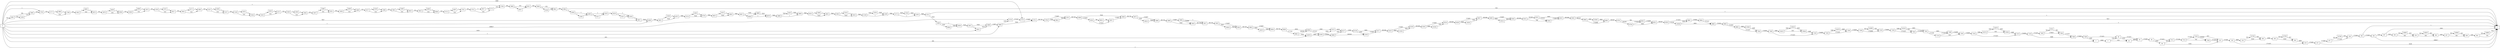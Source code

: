 digraph {
	graph [rankdir=LR]
	node [shape=rectangle]
	2 -> 3 [label=4068]
	3 -> 30 [label=3245]
	3 -> 45 [label=823]
	30 -> 45 [label=3245]
	30 -> 54 [label=271423]
	45 -> 54 [label=4068]
	54 -> 58 [label=275491]
	58 -> 84 [label=4068]
	58 -> 7511 [label=271423]
	84 -> 123 [label=3245]
	84 -> 7511 [label=823]
	123 -> 126 [label=275491]
	126 -> 159 [label=4068]
	126 -> 210 [label=271423]
	159 -> 180 [label=3245]
	159 -> 10740 [label=823]
	180 -> 183 [label=4068]
	183 -> 204 [label=3245]
	183 -> 10760 [label=823]
	204 -> 210 [label=4068]
	210 -> 227 [label=275491]
	227 -> 1 [label=3428]
	227 -> 237 [label=272063]
	237 -> 258 [label=271240]
	237 -> 10780 [label=823]
	258 -> 265 [label=272063]
	265 -> 1 [label=1]
	265 -> 292 [label=272062]
	292 -> 1 [label=268817]
	292 -> 297 [label=3245]
	297 -> 303 [label=1405]
	297 -> 1 [label=1840]
	303 -> 324 [label=582]
	303 -> 10800 [label=823]
	324 -> 345 [label=582]
	324 -> 10820 [label=823]
	345 -> 437 [label=1405]
	437 -> 458 [label=582]
	437 -> 10840 [label=823]
	458 -> 641 [label=1405]
	641 -> 1 [label=582]
	641 -> 10863 [label=823]
	2061 -> 2085 [label=200]
	2061 -> 5239 [label=124]
	2085 -> 2762 [label=324]
	2762 -> 2777 [label=325]
	2777 -> 2798 [label=324]
	2777 -> 3983 [label=1]
	2798 -> 2852 [label=325]
	2852 -> 2873 [label=324]
	2852 -> 4003 [label=1]
	2873 -> 2879 [label=325]
	2879 -> 2936 [label=324]
	2879 -> 4059 [label=1]
	2936 -> 2939 [label=325]
	2939 -> 2975 [label=324]
	2939 -> 4094 [label=1]
	2975 -> 2978 [label=325]
	2978 -> 3017 [label=324]
	2978 -> 4132 [label=1]
	3017 -> 3042 [label=325]
	3042 -> 3082 [label=324]
	3042 -> 4171 [label=1]
	3082 -> 3107 [label=325]
	3107 -> 3137 [label=324]
	3107 -> 4200 [label=1]
	3137 -> 3140 [label=325]
	3140 -> 3164 [label=324]
	3140 -> 4223 [label=1]
	3164 -> 3250 [label=325]
	3250 -> 3271 [label=324]
	3250 -> 4243 [label=1]
	3271 -> 3283 [label=325]
	3283 -> 3304 [label=324]
	3283 -> 4263 [label=1]
	3304 -> 3307 [label=325]
	3307 -> 3331 [label=324]
	3307 -> 4286 [label=1]
	3331 -> 3436 [label=325]
	3436 -> 3460 [label=324]
	3436 -> 4309 [label=1]
	3460 -> 3577 [label=325]
	3577 -> 3598 [label=324]
	3577 -> 4329 [label=1]
	3598 -> 3601 [label=325]
	3601 -> 3622 [label=324]
	3601 -> 4349 [label=1]
	3622 -> 3625 [label=325]
	3625 -> 3646 [label=324]
	3625 -> 4369 [label=1]
	3646 -> 3712 [label=325]
	3712 -> 3741 [label=324]
	3712 -> 4397 [label=1]
	3741 -> 3751 [label=325]
	3751 -> 3772 [label=324]
	3751 -> 4417 [label=1]
	3772 -> 3784 [label=325]
	3784 -> 3890 [label=326]
	3890 -> 3911 [label=325]
	3890 -> 4437 [label=1]
	3911 -> 3940 [label=326]
	3940 -> 3961 [label=325]
	3940 -> 5259 [label=1]
	3961 -> 3963 [label=326]
	3963 -> 1 [label=324]
	3963 -> 4456 [label=2]
	3983 -> 2798 [label=1]
	4003 -> 2873 [label=1]
	4059 -> 2936 [label=1]
	4094 -> 2975 [label=1]
	4132 -> 3017 [label=1]
	4171 -> 3082 [label=1]
	4200 -> 3137 [label=1]
	4223 -> 3164 [label=1]
	4243 -> 3271 [label=1]
	4263 -> 3304 [label=1]
	4286 -> 3331 [label=1]
	4309 -> 3460 [label=1]
	4329 -> 3598 [label=1]
	4349 -> 3622 [label=1]
	4369 -> 3646 [label=1]
	4397 -> 3741 [label=1]
	4417 -> 3772 [label=1]
	4437 -> 3911 [label=1]
	4456 -> 4483 [label=1]
	4456 -> 5285 [label=1]
	4483 -> 4516 [label=1]
	4483 -> 5317 [label=1]
	4516 -> 4529 [label=2]
	4529 -> 4550 [label=1]
	4529 -> 5337 [label=1]
	4550 -> 4621 [label=2]
	4621 -> 4640 [label=7659]
	4640 -> 4651 [label=7660]
	4651 -> 4673 [label=7659]
	4651 -> 5358 [label=1]
	4673 -> 4714 [label=7660]
	4714 -> 4750 [label=7659]
	4714 -> 5393 [label=1]
	4750 -> 4822 [label=7660]
	4822 -> 4843 [label=7659]
	4822 -> 5413 [label=1]
	4843 -> 4847 [label=7660]
	4847 -> 4858 [label=2]
	4847 -> 4868 [label=7658]
	4858 -> 4868 [label=1]
	4858 -> 4879 [label=1]
	4868 -> 4879 [label=7659]
	4879 -> 4888 [label=7660]
	4888 -> 4909 [label=1]
	4888 -> 5453 [label=7659]
	4909 -> 4913 [label=7660]
	4913 -> 4955 [label=7659]
	4913 -> 5494 [label=1]
	4955 -> 5002 [label=7660]
	5002 -> 5023 [label=7659]
	5002 -> 5514 [label=1]
	5023 -> 5139 [label=7660]
	5139 -> 5160 [label=1]
	5139 -> 5534 [label=7659]
	5160 -> 5172 [label=7660]
	5172 -> 5193 [label=1]
	5172 -> 5554 [label=7659]
	5193 -> 5211 [label=7660]
	5211 -> 1 [label=1]
	5211 -> 5599 [label=7659]
	5239 -> 2085 [label=124]
	5259 -> 3961 [label=1]
	5285 -> 4483 [label=1]
	5317 -> 4516 [label=1]
	5337 -> 4550 [label=1]
	5358 -> 4673 [label=1]
	5393 -> 4750 [label=1]
	5413 -> 4843 [label=1]
	5453 -> 4909 [label=7659]
	5494 -> 4955 [label=1]
	5514 -> 5023 [label=1]
	5534 -> 5160 [label=7659]
	5554 -> 5193 [label=7659]
	5599 -> 5638 [label=1]
	5599 -> 9859 [label=7658]
	5638 -> 5647 [label=7659]
	5647 -> 5651 [label=1]
	5647 -> 5668 [label=7658]
	5651 -> 5668 [label=3429]
	5668 -> 5689 [label=11087]
	5689 -> 5716 [label=3430]
	5689 -> 5731 [label=7658]
	5716 -> 5722 [label=272247]
	5722 -> 5731 [label=274087]
	5731 -> 5764 [label=281745]
	5764 -> 5797 [label=274087]
	5764 -> 9952 [label=7658]
	5797 -> 5809 [label=281745]
	5809 -> 5816 [label=274087]
	5809 -> 5848 [label=7658]
	5816 -> 5837 [label=273321]
	5816 -> 9625 [label=766]
	5837 -> 5848 [label=274087]
	5848 -> 5872 [label=281745]
	5872 -> 5896 [label=274087]
	5872 -> 10013 [label=7658]
	5896 -> 5899 [label=281745]
	5899 -> 5906 [label=274087]
	5899 -> 5920 [label=7658]
	5906 -> 5920 [label=274086]
	5906 -> 5927 [label=1]
	5920 -> 5927 [label=281744]
	5927 -> 5932 [label=281745]
	5932 -> 5953 [label=274087]
	5932 -> 10053 [label=7658]
	5953 -> 5983 [label=281745]
	5983 -> 6004 [label=274087]
	5983 -> 10073 [label=7658]
	6004 -> 6049 [label=281745]
	6049 -> 6094 [label=4504]
	6049 -> 9681 [label=277241]
	6094 -> 6106 [label=272247]
	6094 -> 6115 [label=1840]
	6106 -> 6115 [label=2664]
	6106 -> 9698 [label=278064]
	6115 -> 6127 [label=4504]
	6127 -> 6136 [label=12985]
	6136 -> 6139 [label=4504]
	6136 -> 6157 [label=8481]
	6139 -> 6157 [label=274087]
	6157 -> 6220 [label=282568]
	6220 -> 6259 [label=274087]
	6220 -> 10162 [label=8481]
	6259 -> 6295 [label=282568]
	6295 -> 6316 [label=274087]
	6295 -> 10182 [label=8481]
	6316 -> 6436 [label=282568]
	6436 -> 6457 [label=274087]
	6436 -> 10202 [label=8481]
	6457 -> 6483 [label=282568]
	6483 -> 6504 [label=274087]
	6483 -> 10222 [label=8481]
	6504 -> 6522 [label=282568]
	6522 -> 6531 [label=281802]
	6522 -> 6543 [label=766]
	6531 -> 6543 [label=273321]
	6531 -> 6552 [label=8481]
	6543 -> 6552 [label=274087]
	6552 -> 6581 [label=282568]
	6581 -> 1 [label=1]
	6581 -> 6660 [label=282567]
	6660 -> 6681 [label=274086]
	6660 -> 10262 [label=8481]
	6681 -> 6791 [label=282567]
	6791 -> 6794 [label=281801]
	6791 -> 6812 [label=766]
	6794 -> 6812 [label=273320]
	6794 -> 6815 [label=8481]
	6812 -> 6815 [label=274086]
	6815 -> 6920 [label=282567]
	6920 -> 6961 [label=271423]
	6920 -> 10294 [label=11144]
	6961 -> 6964 [label=279904]
	6964 -> 1 [label=7657]
	6964 -> 6968 [label=272247]
	6968 -> 6983 [label=274910]
	6983 -> 1 [label=1]
	6983 -> 6992 [label=274909]
	6992 -> 7034 [label=271423]
	6992 -> 10363 [label=3486]
	7034 -> 7049 [label=274909]
	7049 -> 7145 [label=271423]
	7049 -> 10423 [label=3486]
	7145 -> 7163 [label=274909]
	7163 -> 7184 [label=271423]
	7163 -> 10478 [label=3486]
	7184 -> 7199 [label=274909]
	7199 -> 7220 [label=274086]
	7199 -> 10498 [label=823]
	7220 -> 7226 [label=274909]
	7226 -> 7262 [label=271423]
	7226 -> 10516 [label=3486]
	7262 -> 7265 [label=272246]
	7265 -> 7274 [label=272246]
	7265 -> 7286 [label=2663]
	7274 -> 7286 [label=271423]
	7274 -> 7295 [label=823]
	7286 -> 7295 [label=274086]
	7295 -> 7316 [label=274909]
	7316 -> 7373 [label=271423]
	7316 -> 10574 [label=3486]
	7373 -> 7379 [label=274909]
	7379 -> 7383 [label=271423]
	7379 -> 7406 [label=3486]
	7383 -> 7404 [label=270657]
	7383 -> 9781 [label=766]
	7404 -> 7406 [label=271423]
	7406 -> 7409 [label=274909]
	7409 -> 30 [label=271423]
	7409 -> 2 [label=3486]
	7511 -> 7515 [label=272246]
	7515 -> 7520 [label=271481]
	7515 -> 7536 [label=765]
	7520 -> 7536 [label=270658]
	7520 -> 123 [label=823]
	7536 -> 123 [label=271423]
	9625 -> 5837 [label=766]
	9681 -> 6094 [label=269583]
	9681 -> 10076 [label=7658]
	9698 -> 6139 [label=269583]
	9698 -> 6127 [label=8481]
	9781 -> 7404 [label=766]
	9859 -> 5638 [label=7658]
	9952 -> 5797 [label=7658]
	10013 -> 5896 [label=7658]
	10053 -> 5953 [label=7658]
	10073 -> 6004 [label=7658]
	10076 -> 6106 [label=8481]
	10162 -> 6259 [label=8481]
	10182 -> 6316 [label=8481]
	10202 -> 6457 [label=8481]
	10222 -> 6504 [label=8481]
	10262 -> 6681 [label=8481]
	10294 -> 6961 [label=8481]
	10294 -> 6968 [label=2663]
	10363 -> 7034 [label=3486]
	10423 -> 10444 [label=823]
	10423 -> 10918 [label=2663]
	10444 -> 7145 [label=3486]
	10478 -> 7184 [label=3486]
	10498 -> 7220 [label=823]
	10516 -> 7262 [label=823]
	10516 -> 7265 [label=2663]
	10574 -> 10595 [label=823]
	10574 -> 10978 [label=2663]
	10595 -> 7373 [label=3486]
	10740 -> 180 [label=823]
	10760 -> 204 [label=823]
	10780 -> 258 [label=823]
	10800 -> 324 [label=823]
	10820 -> 345 [label=823]
	10840 -> 458 [label=823]
	10863 -> 1 [label=823]
	10918 -> 10444 [label=2663]
	10978 -> 10595 [label=2663]
	0 -> 2 [label=582]
	0 -> 2762 [label=1]
	0 -> 3784 [label=1]
	0 -> 5722 [label=1840]
	0 -> 5689 [label=1]
	0 -> 5651 [label=3428]
	0 -> 4621 [label=7657]
	0 -> 10076 [label=823]
	0 -> 4640 [label=1]
	0 -> 5716 [label=268817]
	0 -> 2061 [label=324]
	0 -> 1 [label=1]
}
